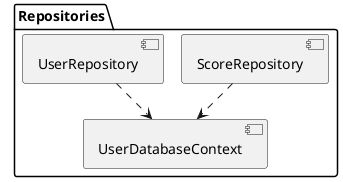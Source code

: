 @startuml Persistence Package
!pragma layout smetana

package "Repositories" {
    [ScoreRepository]
    [UserRepository]
    [UserDatabaseContext]

    ScoreRepository ..> UserDatabaseContext 
    UserRepository ..> UserDatabaseContext 
}


@enduml
// Data storage and \nretrieval mechanisms